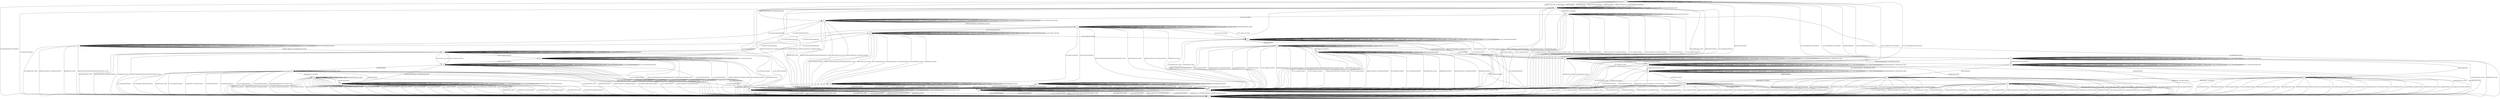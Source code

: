 digraph G {
label=""
s0
s1
s2
s3
s4
s5
s6
s7
s8
s9
s10
s11
s12
s13
s14
s15
s16
s17
s18
s19
s20
s21
s22
s23
s24
s25
s26
s27
s28
s29
s30
s0 [label="s0"];
s0 -> s2[label="DISCONNECT/KEXINIT"]
s0 -> s3[label="KEXINIT/KEXINIT"]
s0 -> s3[label="SERVICE_REQUEST_AUTH/KEXINIT"]
s0 -> s0[label="CH_WINDOW_ADJUST/CH_NONE"]
s0 -> s3[label="DEBUG/KEXINIT"]
s0 -> s2[label="UA_PK_OK/KEXINIT+DISCONNECT"]
s0 -> s3[label="SERVICE_REQUEST_CONN/KEXINIT"]
s0 -> s2[label="UA_NONE/KEXINIT+DISCONNECT"]
s0 -> s0[label="CH_EXTENDED_DATA/CH_NONE"]
s0 -> s2[label="NEWKEYS/KEXINIT"]
s0 -> s2[label="UA_PK_NOK/KEXINIT+DISCONNECT"]
s0 -> s4[label="CH_OPEN/KEXINIT+DISCONNECT"]
s0 -> s0[label="CH_CLOSE/CH_NONE"]
s0 -> s0[label="CH_REQUEST_PTY/CH_NONE"]
s0 -> s3[label="KEX30/KEXINIT"]
s0 -> s3[label="IGNORE/KEXINIT"]
s0 -> s0[label="CH_EOF/CH_NONE"]
s0 -> s0[label="CH_DATA/CH_NONE"]
s0 -> s3[label="UNIMPLEMENTED/KEXINIT"]
s0 -> s2[label="UA_PW_OK/KEXINIT+DISCONNECT"]
s0 -> s2[label="UA_PW_NOK/KEXINIT+DISCONNECT"]
s0 -> s1[label="REKEY/KEXINIT|KEX31+NEWKEYS|NO_RESP"]
s1 [label="s1"];
s1 -> s2[label="DISCONNECT/NO_CONN"]
s1 -> s1[label="KEXINIT/UNIMPLEMENTED"]
s1 -> s5[label="SERVICE_REQUEST_AUTH/SERVICE_ACCEPT"]
s1 -> s1[label="CH_WINDOW_ADJUST/CH_NONE"]
s1 -> s1[label="DEBUG/NO_RESP"]
s1 -> s1[label="UA_PK_OK/UNIMPLEMENTED"]
s1 -> s2[label="SERVICE_REQUEST_CONN/DISCONNECT"]
s1 -> s1[label="UA_NONE/UNIMPLEMENTED"]
s1 -> s1[label="CH_EXTENDED_DATA/CH_NONE"]
s1 -> s2[label="NEWKEYS/NO_CONN"]
s1 -> s1[label="UA_PK_NOK/UNIMPLEMENTED"]
s1 -> s6[label="CH_OPEN/UNIMPLEMENTED"]
s1 -> s1[label="CH_CLOSE/CH_NONE"]
s1 -> s1[label="CH_REQUEST_PTY/CH_NONE"]
s1 -> s1[label="KEX30/UNIMPLEMENTED"]
s1 -> s1[label="IGNORE/NO_RESP"]
s1 -> s1[label="CH_EOF/CH_NONE"]
s1 -> s1[label="CH_DATA/CH_NONE"]
s1 -> s1[label="UNIMPLEMENTED/NO_RESP"]
s1 -> s1[label="UA_PW_OK/UNIMPLEMENTED"]
s1 -> s1[label="UA_PW_NOK/UNIMPLEMENTED"]
s1 -> s2[label="REKEY/UNIMPLEMENTED|UNIMPLEMENTED|NO_CONN"]
s2 [label="s2"];
s2 -> s2[label="DISCONNECT/NO_CONN"]
s2 -> s2[label="KEXINIT/NO_CONN"]
s2 -> s2[label="SERVICE_REQUEST_AUTH/NO_CONN"]
s2 -> s2[label="CH_WINDOW_ADJUST/CH_NONE"]
s2 -> s2[label="DEBUG/NO_CONN"]
s2 -> s2[label="UA_PK_OK/NO_CONN"]
s2 -> s2[label="SERVICE_REQUEST_CONN/NO_CONN"]
s2 -> s2[label="UA_NONE/NO_CONN"]
s2 -> s2[label="CH_EXTENDED_DATA/CH_NONE"]
s2 -> s2[label="NEWKEYS/NO_CONN"]
s2 -> s2[label="UA_PK_NOK/NO_CONN"]
s2 -> s4[label="CH_OPEN/NO_CONN"]
s2 -> s2[label="CH_CLOSE/CH_NONE"]
s2 -> s2[label="CH_REQUEST_PTY/CH_NONE"]
s2 -> s2[label="KEX30/NO_CONN"]
s2 -> s2[label="IGNORE/NO_CONN"]
s2 -> s2[label="CH_EOF/CH_NONE"]
s2 -> s2[label="CH_DATA/CH_NONE"]
s2 -> s2[label="UNIMPLEMENTED/NO_CONN"]
s2 -> s2[label="UA_PW_OK/NO_CONN"]
s2 -> s2[label="UA_PW_NOK/NO_CONN"]
s2 -> s2[label="REKEY/NO_CONN|NO_CONN|NO_CONN"]
s3 [label="s3"];
s3 -> s2[label="DISCONNECT/NO_CONN"]
s3 -> s2[label="KEXINIT/DISCONNECT"]
s3 -> s2[label="SERVICE_REQUEST_AUTH/DISCONNECT"]
s3 -> s3[label="CH_WINDOW_ADJUST/CH_NONE"]
s3 -> s3[label="DEBUG/NO_RESP"]
s3 -> s2[label="UA_PK_OK/DISCONNECT"]
s3 -> s2[label="SERVICE_REQUEST_CONN/DISCONNECT"]
s3 -> s2[label="UA_NONE/DISCONNECT"]
s3 -> s3[label="CH_EXTENDED_DATA/CH_NONE"]
s3 -> s2[label="NEWKEYS/NO_CONN"]
s3 -> s2[label="UA_PK_NOK/DISCONNECT"]
s3 -> s4[label="CH_OPEN/DISCONNECT"]
s3 -> s3[label="CH_CLOSE/CH_NONE"]
s3 -> s3[label="CH_REQUEST_PTY/CH_NONE"]
s3 -> s7[label="KEX30/KEX31+NEWKEYS"]
s3 -> s3[label="IGNORE/NO_RESP"]
s3 -> s3[label="CH_EOF/CH_NONE"]
s3 -> s3[label="CH_DATA/CH_NONE"]
s3 -> s3[label="UNIMPLEMENTED/NO_RESP"]
s3 -> s2[label="UA_PW_OK/DISCONNECT"]
s3 -> s2[label="UA_PW_NOK/DISCONNECT"]
s3 -> s2[label="REKEY/DISCONNECT|NO_CONN|NO_CONN"]
s4 [label="s4"];
s4 -> s4[label="DISCONNECT/NO_CONN"]
s4 -> s4[label="KEXINIT/NO_CONN"]
s4 -> s4[label="SERVICE_REQUEST_AUTH/NO_CONN"]
s4 -> s4[label="CH_WINDOW_ADJUST/NO_CONN"]
s4 -> s4[label="DEBUG/NO_CONN"]
s4 -> s4[label="UA_PK_OK/NO_CONN"]
s4 -> s4[label="SERVICE_REQUEST_CONN/NO_CONN"]
s4 -> s4[label="UA_NONE/NO_CONN"]
s4 -> s4[label="CH_EXTENDED_DATA/NO_CONN"]
s4 -> s4[label="NEWKEYS/NO_CONN"]
s4 -> s4[label="UA_PK_NOK/NO_CONN"]
s4 -> s4[label="CH_OPEN/CH_MAX"]
s4 -> s2[label="CH_CLOSE/NO_CONN"]
s4 -> s4[label="CH_REQUEST_PTY/NO_CONN"]
s4 -> s4[label="KEX30/NO_CONN"]
s4 -> s4[label="IGNORE/NO_CONN"]
s4 -> s4[label="CH_EOF/NO_CONN"]
s4 -> s4[label="CH_DATA/NO_CONN"]
s4 -> s4[label="UNIMPLEMENTED/NO_CONN"]
s4 -> s4[label="UA_PW_OK/NO_CONN"]
s4 -> s4[label="UA_PW_NOK/NO_CONN"]
s4 -> s4[label="REKEY/NO_CONN|NO_CONN|NO_CONN"]
s5 [label="s5"];
s5 -> s2[label="DISCONNECT/NO_CONN"]
s5 -> s5[label="KEXINIT/UNIMPLEMENTED"]
s5 -> s5[label="SERVICE_REQUEST_AUTH/SERVICE_ACCEPT"]
s5 -> s5[label="CH_WINDOW_ADJUST/CH_NONE"]
s5 -> s5[label="DEBUG/NO_RESP"]
s5 -> s8[label="UA_PK_OK/UA_SUCCESS"]
s5 -> s2[label="SERVICE_REQUEST_CONN/DISCONNECT"]
s5 -> s10[label="UA_NONE/UA_FAILURE"]
s5 -> s5[label="CH_EXTENDED_DATA/CH_NONE"]
s5 -> s2[label="NEWKEYS/NO_CONN"]
s5 -> s11[label="UA_PK_NOK/UA_FAILURE"]
s5 -> s12[label="CH_OPEN/UNIMPLEMENTED"]
s5 -> s5[label="CH_CLOSE/CH_NONE"]
s5 -> s5[label="CH_REQUEST_PTY/CH_NONE"]
s5 -> s5[label="KEX30/UNIMPLEMENTED"]
s5 -> s5[label="IGNORE/NO_RESP"]
s5 -> s5[label="CH_EOF/CH_NONE"]
s5 -> s5[label="CH_DATA/CH_NONE"]
s5 -> s5[label="UNIMPLEMENTED/NO_RESP"]
s5 -> s8[label="UA_PW_OK/UA_SUCCESS"]
s5 -> s9[label="UA_PW_NOK/UA_FAILURE"]
s5 -> s2[label="REKEY/UNIMPLEMENTED|UNIMPLEMENTED|NO_CONN"]
s6 [label="s6"];
s6 -> s4[label="DISCONNECT/NO_CONN"]
s6 -> s6[label="KEXINIT/UNIMPLEMENTED"]
s6 -> s12[label="SERVICE_REQUEST_AUTH/SERVICE_ACCEPT"]
s6 -> s6[label="CH_WINDOW_ADJUST/UNIMPLEMENTED"]
s6 -> s6[label="DEBUG/NO_RESP"]
s6 -> s6[label="UA_PK_OK/UNIMPLEMENTED"]
s6 -> s4[label="SERVICE_REQUEST_CONN/DISCONNECT"]
s6 -> s6[label="UA_NONE/UNIMPLEMENTED"]
s6 -> s6[label="CH_EXTENDED_DATA/UNIMPLEMENTED"]
s6 -> s4[label="NEWKEYS/NO_CONN"]
s6 -> s6[label="UA_PK_NOK/UNIMPLEMENTED"]
s6 -> s6[label="CH_OPEN/CH_MAX"]
s6 -> s1[label="CH_CLOSE/UNIMPLEMENTED"]
s6 -> s6[label="CH_REQUEST_PTY/UNIMPLEMENTED"]
s6 -> s6[label="KEX30/UNIMPLEMENTED"]
s6 -> s6[label="IGNORE/NO_RESP"]
s6 -> s6[label="CH_EOF/UNIMPLEMENTED"]
s6 -> s6[label="CH_DATA/UNIMPLEMENTED"]
s6 -> s6[label="UNIMPLEMENTED/NO_RESP"]
s6 -> s6[label="UA_PW_OK/UNIMPLEMENTED"]
s6 -> s6[label="UA_PW_NOK/UNIMPLEMENTED"]
s6 -> s4[label="REKEY/UNIMPLEMENTED|UNIMPLEMENTED|NO_CONN"]
s7 [label="s7"];
s7 -> s2[label="DISCONNECT/NO_CONN"]
s7 -> s2[label="KEXINIT/DISCONNECT"]
s7 -> s2[label="SERVICE_REQUEST_AUTH/DISCONNECT"]
s7 -> s7[label="CH_WINDOW_ADJUST/CH_NONE"]
s7 -> s7[label="DEBUG/NO_RESP"]
s7 -> s2[label="UA_PK_OK/DISCONNECT"]
s7 -> s2[label="SERVICE_REQUEST_CONN/DISCONNECT"]
s7 -> s2[label="UA_NONE/DISCONNECT"]
s7 -> s7[label="CH_EXTENDED_DATA/CH_NONE"]
s7 -> s1[label="NEWKEYS/NO_RESP"]
s7 -> s2[label="UA_PK_NOK/DISCONNECT"]
s7 -> s4[label="CH_OPEN/DISCONNECT"]
s7 -> s7[label="CH_CLOSE/CH_NONE"]
s7 -> s7[label="CH_REQUEST_PTY/CH_NONE"]
s7 -> s2[label="KEX30/DISCONNECT"]
s7 -> s7[label="IGNORE/NO_RESP"]
s7 -> s7[label="CH_EOF/CH_NONE"]
s7 -> s7[label="CH_DATA/CH_NONE"]
s7 -> s7[label="UNIMPLEMENTED/NO_RESP"]
s7 -> s2[label="UA_PW_OK/DISCONNECT"]
s7 -> s2[label="UA_PW_NOK/DISCONNECT"]
s7 -> s2[label="REKEY/DISCONNECT|NO_CONN|NO_CONN"]
s8 [label="s8"];
s8 -> s2[label="DISCONNECT/NO_CONN"]
s8 -> s13[label="KEXINIT/KEXINIT"]
s8 -> s8[label="SERVICE_REQUEST_AUTH/UNIMPLEMENTED"]
s8 -> s8[label="CH_WINDOW_ADJUST/CH_NONE"]
s8 -> s8[label="DEBUG/NO_RESP"]
s8 -> s8[label="UA_PK_OK/UNIMPLEMENTED"]
s8 -> s8[label="SERVICE_REQUEST_CONN/UNIMPLEMENTED"]
s8 -> s8[label="UA_NONE/UNIMPLEMENTED"]
s8 -> s8[label="CH_EXTENDED_DATA/CH_NONE"]
s8 -> s2[label="NEWKEYS/NO_CONN"]
s8 -> s8[label="UA_PK_NOK/UNIMPLEMENTED"]
s8 -> s15[label="CH_OPEN/CH_OPEN_SUCCESS"]
s8 -> s8[label="CH_CLOSE/CH_NONE"]
s8 -> s8[label="CH_REQUEST_PTY/CH_NONE"]
s8 -> s8[label="KEX30/UNIMPLEMENTED"]
s8 -> s8[label="IGNORE/NO_RESP"]
s8 -> s8[label="CH_EOF/CH_NONE"]
s8 -> s8[label="CH_DATA/CH_NONE"]
s8 -> s8[label="UNIMPLEMENTED/NO_RESP"]
s8 -> s8[label="UA_PW_OK/UNIMPLEMENTED"]
s8 -> s8[label="UA_PW_NOK/UNIMPLEMENTED"]
s8 -> s14[label="REKEY/KEXINIT|KEX31+NEWKEYS|NO_RESP"]
s9 [label="s9"];
s9 -> s2[label="DISCONNECT/NO_CONN"]
s9 -> s9[label="KEXINIT/UNIMPLEMENTED"]
s9 -> s9[label="SERVICE_REQUEST_AUTH/SERVICE_ACCEPT"]
s9 -> s9[label="CH_WINDOW_ADJUST/CH_NONE"]
s9 -> s9[label="DEBUG/NO_RESP"]
s9 -> s2[label="UA_PK_OK/DISCONNECT"]
s9 -> s2[label="SERVICE_REQUEST_CONN/DISCONNECT"]
s9 -> s2[label="UA_NONE/DISCONNECT"]
s9 -> s9[label="CH_EXTENDED_DATA/CH_NONE"]
s9 -> s2[label="NEWKEYS/NO_CONN"]
s9 -> s2[label="UA_PK_NOK/DISCONNECT"]
s9 -> s16[label="CH_OPEN/UNIMPLEMENTED"]
s9 -> s9[label="CH_CLOSE/CH_NONE"]
s9 -> s9[label="CH_REQUEST_PTY/CH_NONE"]
s9 -> s9[label="KEX30/UNIMPLEMENTED"]
s9 -> s9[label="IGNORE/NO_RESP"]
s9 -> s9[label="CH_EOF/CH_NONE"]
s9 -> s9[label="CH_DATA/CH_NONE"]
s9 -> s9[label="UNIMPLEMENTED/NO_RESP"]
s9 -> s8[label="UA_PW_OK/UA_SUCCESS"]
s9 -> s9[label="UA_PW_NOK/UA_FAILURE"]
s9 -> s2[label="REKEY/UNIMPLEMENTED|UNIMPLEMENTED|NO_CONN"]
s10 [label="s10"];
s10 -> s2[label="DISCONNECT/NO_CONN"]
s10 -> s10[label="KEXINIT/UNIMPLEMENTED"]
s10 -> s10[label="SERVICE_REQUEST_AUTH/SERVICE_ACCEPT"]
s10 -> s10[label="CH_WINDOW_ADJUST/CH_NONE"]
s10 -> s10[label="DEBUG/NO_RESP"]
s10 -> s2[label="UA_PK_OK/DISCONNECT"]
s10 -> s2[label="SERVICE_REQUEST_CONN/DISCONNECT"]
s10 -> s10[label="UA_NONE/UA_FAILURE"]
s10 -> s10[label="CH_EXTENDED_DATA/CH_NONE"]
s10 -> s2[label="NEWKEYS/NO_CONN"]
s10 -> s2[label="UA_PK_NOK/DISCONNECT"]
s10 -> s17[label="CH_OPEN/UNIMPLEMENTED"]
s10 -> s10[label="CH_CLOSE/CH_NONE"]
s10 -> s10[label="CH_REQUEST_PTY/CH_NONE"]
s10 -> s10[label="KEX30/UNIMPLEMENTED"]
s10 -> s10[label="IGNORE/NO_RESP"]
s10 -> s10[label="CH_EOF/CH_NONE"]
s10 -> s10[label="CH_DATA/CH_NONE"]
s10 -> s10[label="UNIMPLEMENTED/NO_RESP"]
s10 -> s2[label="UA_PW_OK/DISCONNECT"]
s10 -> s2[label="UA_PW_NOK/DISCONNECT"]
s10 -> s2[label="REKEY/UNIMPLEMENTED|UNIMPLEMENTED|NO_CONN"]
s11 [label="s11"];
s11 -> s2[label="DISCONNECT/NO_CONN"]
s11 -> s11[label="KEXINIT/UNIMPLEMENTED"]
s11 -> s11[label="SERVICE_REQUEST_AUTH/SERVICE_ACCEPT"]
s11 -> s11[label="CH_WINDOW_ADJUST/CH_NONE"]
s11 -> s11[label="DEBUG/NO_RESP"]
s11 -> s2[label="UA_PK_OK/DISCONNECT"]
s11 -> s2[label="SERVICE_REQUEST_CONN/DISCONNECT"]
s11 -> s2[label="UA_NONE/DISCONNECT"]
s11 -> s11[label="CH_EXTENDED_DATA/CH_NONE"]
s11 -> s2[label="NEWKEYS/NO_CONN"]
s11 -> s11[label="UA_PK_NOK/UA_FAILURE"]
s11 -> s18[label="CH_OPEN/UNIMPLEMENTED"]
s11 -> s11[label="CH_CLOSE/CH_NONE"]
s11 -> s11[label="CH_REQUEST_PTY/CH_NONE"]
s11 -> s11[label="KEX30/UNIMPLEMENTED"]
s11 -> s11[label="IGNORE/NO_RESP"]
s11 -> s11[label="CH_EOF/CH_NONE"]
s11 -> s11[label="CH_DATA/CH_NONE"]
s11 -> s11[label="UNIMPLEMENTED/NO_RESP"]
s11 -> s2[label="UA_PW_OK/DISCONNECT"]
s11 -> s2[label="UA_PW_NOK/DISCONNECT"]
s11 -> s2[label="REKEY/UNIMPLEMENTED|UNIMPLEMENTED|NO_CONN"]
s12 [label="s12"];
s12 -> s4[label="DISCONNECT/NO_CONN"]
s12 -> s12[label="KEXINIT/UNIMPLEMENTED"]
s12 -> s12[label="SERVICE_REQUEST_AUTH/SERVICE_ACCEPT"]
s12 -> s12[label="CH_WINDOW_ADJUST/UNIMPLEMENTED"]
s12 -> s12[label="DEBUG/NO_RESP"]
s12 -> s19[label="UA_PK_OK/UA_SUCCESS"]
s12 -> s4[label="SERVICE_REQUEST_CONN/DISCONNECT"]
s12 -> s17[label="UA_NONE/UA_FAILURE"]
s12 -> s12[label="CH_EXTENDED_DATA/UNIMPLEMENTED"]
s12 -> s4[label="NEWKEYS/NO_CONN"]
s12 -> s18[label="UA_PK_NOK/UA_FAILURE"]
s12 -> s12[label="CH_OPEN/CH_MAX"]
s12 -> s5[label="CH_CLOSE/UNIMPLEMENTED"]
s12 -> s12[label="CH_REQUEST_PTY/UNIMPLEMENTED"]
s12 -> s12[label="KEX30/UNIMPLEMENTED"]
s12 -> s12[label="IGNORE/NO_RESP"]
s12 -> s12[label="CH_EOF/UNIMPLEMENTED"]
s12 -> s12[label="CH_DATA/UNIMPLEMENTED"]
s12 -> s12[label="UNIMPLEMENTED/NO_RESP"]
s12 -> s19[label="UA_PW_OK/UA_SUCCESS"]
s12 -> s16[label="UA_PW_NOK/UA_FAILURE"]
s12 -> s4[label="REKEY/UNIMPLEMENTED|UNIMPLEMENTED|NO_CONN"]
s13 [label="s13"];
s13 -> s2[label="DISCONNECT/NO_CONN"]
s13 -> s2[label="KEXINIT/DISCONNECT"]
s13 -> s2[label="SERVICE_REQUEST_AUTH/DISCONNECT"]
s13 -> s13[label="CH_WINDOW_ADJUST/CH_NONE"]
s13 -> s13[label="DEBUG/NO_RESP"]
s13 -> s2[label="UA_PK_OK/DISCONNECT"]
s13 -> s2[label="SERVICE_REQUEST_CONN/DISCONNECT"]
s13 -> s2[label="UA_NONE/DISCONNECT"]
s13 -> s13[label="CH_EXTENDED_DATA/CH_NONE"]
s13 -> s2[label="NEWKEYS/NO_CONN"]
s13 -> s2[label="UA_PK_NOK/DISCONNECT"]
s13 -> s4[label="CH_OPEN/DISCONNECT"]
s13 -> s13[label="CH_CLOSE/CH_NONE"]
s13 -> s13[label="CH_REQUEST_PTY/CH_NONE"]
s13 -> s20[label="KEX30/KEX31+NEWKEYS"]
s13 -> s13[label="IGNORE/NO_RESP"]
s13 -> s13[label="CH_EOF/CH_NONE"]
s13 -> s13[label="CH_DATA/CH_NONE"]
s13 -> s13[label="UNIMPLEMENTED/NO_RESP"]
s13 -> s2[label="UA_PW_OK/DISCONNECT"]
s13 -> s2[label="UA_PW_NOK/DISCONNECT"]
s13 -> s2[label="REKEY/DISCONNECT|NO_CONN|NO_CONN"]
s14 [label="s14"];
s14 -> s2[label="DISCONNECT/NO_CONN"]
s14 -> s13[label="KEXINIT/KEXINIT"]
s14 -> s14[label="SERVICE_REQUEST_AUTH/NO_RESP"]
s14 -> s14[label="CH_WINDOW_ADJUST/CH_NONE"]
s14 -> s14[label="DEBUG/NO_RESP"]
s14 -> s14[label="UA_PK_OK/UNIMPLEMENTED"]
s14 -> s14[label="SERVICE_REQUEST_CONN/NO_RESP"]
s14 -> s14[label="UA_NONE/UNIMPLEMENTED"]
s14 -> s14[label="CH_EXTENDED_DATA/CH_NONE"]
s14 -> s2[label="NEWKEYS/NO_CONN"]
s14 -> s14[label="UA_PK_NOK/UNIMPLEMENTED"]
s14 -> s21[label="CH_OPEN/CH_OPEN_SUCCESS"]
s14 -> s14[label="CH_CLOSE/CH_NONE"]
s14 -> s14[label="CH_REQUEST_PTY/CH_NONE"]
s14 -> s14[label="KEX30/NO_RESP"]
s14 -> s14[label="IGNORE/NO_RESP"]
s14 -> s14[label="CH_EOF/CH_NONE"]
s14 -> s14[label="CH_DATA/CH_NONE"]
s14 -> s14[label="UNIMPLEMENTED/NO_RESP"]
s14 -> s14[label="UA_PW_OK/UNIMPLEMENTED"]
s14 -> s14[label="UA_PW_NOK/UNIMPLEMENTED"]
s14 -> s14[label="REKEY/KEXINIT|KEX31+NEWKEYS|NO_RESP"]
s15 [label="s15"];
s15 -> s4[label="DISCONNECT/NO_CONN"]
s15 -> s22[label="KEXINIT/KEXINIT"]
s15 -> s15[label="SERVICE_REQUEST_AUTH/UNIMPLEMENTED"]
s15 -> s15[label="CH_WINDOW_ADJUST/NO_RESP"]
s15 -> s15[label="DEBUG/NO_RESP"]
s15 -> s15[label="UA_PK_OK/UNIMPLEMENTED"]
s15 -> s15[label="SERVICE_REQUEST_CONN/UNIMPLEMENTED"]
s15 -> s15[label="UA_NONE/UNIMPLEMENTED"]
s15 -> s15[label="CH_EXTENDED_DATA/NO_RESP"]
s15 -> s4[label="NEWKEYS/NO_CONN"]
s15 -> s15[label="UA_PK_NOK/UNIMPLEMENTED"]
s15 -> s15[label="CH_OPEN/CH_MAX"]
s15 -> s8[label="CH_CLOSE/CH_CLOSE"]
s15 -> s23[label="CH_REQUEST_PTY/CH_SUCCESS"]
s15 -> s15[label="KEX30/UNIMPLEMENTED"]
s15 -> s15[label="IGNORE/NO_RESP"]
s15 -> s15[label="CH_EOF/NO_RESP"]
s15 -> s15[label="CH_DATA/NO_RESP"]
s15 -> s15[label="UNIMPLEMENTED/NO_RESP"]
s15 -> s15[label="UA_PW_OK/UNIMPLEMENTED"]
s15 -> s15[label="UA_PW_NOK/UNIMPLEMENTED"]
s15 -> s21[label="REKEY/KEXINIT|KEX31+NEWKEYS|NO_RESP"]
s16 [label="s16"];
s16 -> s4[label="DISCONNECT/NO_CONN"]
s16 -> s16[label="KEXINIT/UNIMPLEMENTED"]
s16 -> s16[label="SERVICE_REQUEST_AUTH/SERVICE_ACCEPT"]
s16 -> s16[label="CH_WINDOW_ADJUST/UNIMPLEMENTED"]
s16 -> s16[label="DEBUG/NO_RESP"]
s16 -> s4[label="UA_PK_OK/DISCONNECT"]
s16 -> s4[label="SERVICE_REQUEST_CONN/DISCONNECT"]
s16 -> s4[label="UA_NONE/DISCONNECT"]
s16 -> s16[label="CH_EXTENDED_DATA/UNIMPLEMENTED"]
s16 -> s4[label="NEWKEYS/NO_CONN"]
s16 -> s4[label="UA_PK_NOK/DISCONNECT"]
s16 -> s16[label="CH_OPEN/CH_MAX"]
s16 -> s9[label="CH_CLOSE/UNIMPLEMENTED"]
s16 -> s16[label="CH_REQUEST_PTY/UNIMPLEMENTED"]
s16 -> s16[label="KEX30/UNIMPLEMENTED"]
s16 -> s16[label="IGNORE/NO_RESP"]
s16 -> s16[label="CH_EOF/UNIMPLEMENTED"]
s16 -> s16[label="CH_DATA/UNIMPLEMENTED"]
s16 -> s16[label="UNIMPLEMENTED/NO_RESP"]
s16 -> s19[label="UA_PW_OK/UA_SUCCESS"]
s16 -> s16[label="UA_PW_NOK/UA_FAILURE"]
s16 -> s4[label="REKEY/UNIMPLEMENTED|UNIMPLEMENTED|NO_CONN"]
s17 [label="s17"];
s17 -> s4[label="DISCONNECT/NO_CONN"]
s17 -> s17[label="KEXINIT/UNIMPLEMENTED"]
s17 -> s17[label="SERVICE_REQUEST_AUTH/SERVICE_ACCEPT"]
s17 -> s17[label="CH_WINDOW_ADJUST/UNIMPLEMENTED"]
s17 -> s17[label="DEBUG/NO_RESP"]
s17 -> s4[label="UA_PK_OK/DISCONNECT"]
s17 -> s4[label="SERVICE_REQUEST_CONN/DISCONNECT"]
s17 -> s17[label="UA_NONE/UA_FAILURE"]
s17 -> s17[label="CH_EXTENDED_DATA/UNIMPLEMENTED"]
s17 -> s4[label="NEWKEYS/NO_CONN"]
s17 -> s4[label="UA_PK_NOK/DISCONNECT"]
s17 -> s17[label="CH_OPEN/CH_MAX"]
s17 -> s10[label="CH_CLOSE/UNIMPLEMENTED"]
s17 -> s17[label="CH_REQUEST_PTY/UNIMPLEMENTED"]
s17 -> s17[label="KEX30/UNIMPLEMENTED"]
s17 -> s17[label="IGNORE/NO_RESP"]
s17 -> s17[label="CH_EOF/UNIMPLEMENTED"]
s17 -> s17[label="CH_DATA/UNIMPLEMENTED"]
s17 -> s17[label="UNIMPLEMENTED/NO_RESP"]
s17 -> s4[label="UA_PW_OK/DISCONNECT"]
s17 -> s4[label="UA_PW_NOK/DISCONNECT"]
s17 -> s4[label="REKEY/UNIMPLEMENTED|UNIMPLEMENTED|NO_CONN"]
s18 [label="s18"];
s18 -> s4[label="DISCONNECT/NO_CONN"]
s18 -> s18[label="KEXINIT/UNIMPLEMENTED"]
s18 -> s18[label="SERVICE_REQUEST_AUTH/SERVICE_ACCEPT"]
s18 -> s18[label="CH_WINDOW_ADJUST/UNIMPLEMENTED"]
s18 -> s18[label="DEBUG/NO_RESP"]
s18 -> s4[label="UA_PK_OK/DISCONNECT"]
s18 -> s4[label="SERVICE_REQUEST_CONN/DISCONNECT"]
s18 -> s4[label="UA_NONE/DISCONNECT"]
s18 -> s18[label="CH_EXTENDED_DATA/UNIMPLEMENTED"]
s18 -> s4[label="NEWKEYS/NO_CONN"]
s18 -> s18[label="UA_PK_NOK/UA_FAILURE"]
s18 -> s18[label="CH_OPEN/CH_MAX"]
s18 -> s11[label="CH_CLOSE/UNIMPLEMENTED"]
s18 -> s18[label="CH_REQUEST_PTY/UNIMPLEMENTED"]
s18 -> s18[label="KEX30/UNIMPLEMENTED"]
s18 -> s18[label="IGNORE/NO_RESP"]
s18 -> s18[label="CH_EOF/UNIMPLEMENTED"]
s18 -> s18[label="CH_DATA/UNIMPLEMENTED"]
s18 -> s18[label="UNIMPLEMENTED/NO_RESP"]
s18 -> s4[label="UA_PW_OK/DISCONNECT"]
s18 -> s4[label="UA_PW_NOK/DISCONNECT"]
s18 -> s4[label="REKEY/UNIMPLEMENTED|UNIMPLEMENTED|NO_CONN"]
s19 [label="s19"];
s19 -> s4[label="DISCONNECT/NO_CONN"]
s19 -> s24[label="KEXINIT/KEXINIT"]
s19 -> s19[label="SERVICE_REQUEST_AUTH/UNIMPLEMENTED"]
s19 -> s19[label="CH_WINDOW_ADJUST/NO_RESP"]
s19 -> s19[label="DEBUG/NO_RESP"]
s19 -> s19[label="UA_PK_OK/UNIMPLEMENTED"]
s19 -> s19[label="SERVICE_REQUEST_CONN/UNIMPLEMENTED"]
s19 -> s19[label="UA_NONE/UNIMPLEMENTED"]
s19 -> s4[label="CH_EXTENDED_DATA/DISCONNECT"]
s19 -> s4[label="NEWKEYS/NO_CONN"]
s19 -> s19[label="UA_PK_NOK/UNIMPLEMENTED"]
s19 -> s19[label="CH_OPEN/CH_MAX"]
s19 -> s2[label="CH_CLOSE/DISCONNECT"]
s19 -> s4[label="CH_REQUEST_PTY/DISCONNECT"]
s19 -> s19[label="KEX30/UNIMPLEMENTED"]
s19 -> s19[label="IGNORE/NO_RESP"]
s19 -> s4[label="CH_EOF/DISCONNECT"]
s19 -> s4[label="CH_DATA/DISCONNECT"]
s19 -> s19[label="UNIMPLEMENTED/NO_RESP"]
s19 -> s19[label="UA_PW_OK/UNIMPLEMENTED"]
s19 -> s19[label="UA_PW_NOK/UNIMPLEMENTED"]
s19 -> s25[label="REKEY/KEXINIT|KEX31+NEWKEYS|NO_RESP"]
s20 [label="s20"];
s20 -> s2[label="DISCONNECT/NO_CONN"]
s20 -> s2[label="KEXINIT/DISCONNECT"]
s20 -> s2[label="SERVICE_REQUEST_AUTH/DISCONNECT"]
s20 -> s20[label="CH_WINDOW_ADJUST/CH_NONE"]
s20 -> s20[label="DEBUG/NO_RESP"]
s20 -> s2[label="UA_PK_OK/DISCONNECT"]
s20 -> s2[label="SERVICE_REQUEST_CONN/DISCONNECT"]
s20 -> s2[label="UA_NONE/DISCONNECT"]
s20 -> s20[label="CH_EXTENDED_DATA/CH_NONE"]
s20 -> s14[label="NEWKEYS/NO_RESP"]
s20 -> s2[label="UA_PK_NOK/DISCONNECT"]
s20 -> s4[label="CH_OPEN/DISCONNECT"]
s20 -> s20[label="CH_CLOSE/CH_NONE"]
s20 -> s20[label="CH_REQUEST_PTY/CH_NONE"]
s20 -> s2[label="KEX30/DISCONNECT"]
s20 -> s20[label="IGNORE/NO_RESP"]
s20 -> s20[label="CH_EOF/CH_NONE"]
s20 -> s20[label="CH_DATA/CH_NONE"]
s20 -> s20[label="UNIMPLEMENTED/NO_RESP"]
s20 -> s2[label="UA_PW_OK/DISCONNECT"]
s20 -> s2[label="UA_PW_NOK/DISCONNECT"]
s20 -> s2[label="REKEY/DISCONNECT|NO_CONN|NO_CONN"]
s21 [label="s21"];
s21 -> s4[label="DISCONNECT/NO_CONN"]
s21 -> s22[label="KEXINIT/KEXINIT"]
s21 -> s21[label="SERVICE_REQUEST_AUTH/NO_RESP"]
s21 -> s21[label="CH_WINDOW_ADJUST/NO_RESP"]
s21 -> s21[label="DEBUG/NO_RESP"]
s21 -> s21[label="UA_PK_OK/UNIMPLEMENTED"]
s21 -> s21[label="SERVICE_REQUEST_CONN/NO_RESP"]
s21 -> s21[label="UA_NONE/UNIMPLEMENTED"]
s21 -> s21[label="CH_EXTENDED_DATA/NO_RESP"]
s21 -> s4[label="NEWKEYS/NO_CONN"]
s21 -> s21[label="UA_PK_NOK/UNIMPLEMENTED"]
s21 -> s21[label="CH_OPEN/CH_MAX"]
s21 -> s14[label="CH_CLOSE/CH_CLOSE"]
s21 -> s26[label="CH_REQUEST_PTY/CH_SUCCESS"]
s21 -> s21[label="KEX30/NO_RESP"]
s21 -> s21[label="IGNORE/NO_RESP"]
s21 -> s21[label="CH_EOF/NO_RESP"]
s21 -> s21[label="CH_DATA/NO_RESP"]
s21 -> s21[label="UNIMPLEMENTED/NO_RESP"]
s21 -> s21[label="UA_PW_OK/UNIMPLEMENTED"]
s21 -> s21[label="UA_PW_NOK/UNIMPLEMENTED"]
s21 -> s21[label="REKEY/KEXINIT|KEX31+NEWKEYS|NO_RESP"]
s22 [label="s22"];
s22 -> s4[label="DISCONNECT/NO_CONN"]
s22 -> s4[label="KEXINIT/DISCONNECT"]
s22 -> s4[label="SERVICE_REQUEST_AUTH/DISCONNECT"]
s22 -> s4[label="CH_WINDOW_ADJUST/DISCONNECT"]
s22 -> s22[label="DEBUG/NO_RESP"]
s22 -> s4[label="UA_PK_OK/DISCONNECT"]
s22 -> s4[label="SERVICE_REQUEST_CONN/DISCONNECT"]
s22 -> s4[label="UA_NONE/DISCONNECT"]
s22 -> s4[label="CH_EXTENDED_DATA/DISCONNECT"]
s22 -> s4[label="NEWKEYS/NO_CONN"]
s22 -> s4[label="UA_PK_NOK/DISCONNECT"]
s22 -> s22[label="CH_OPEN/CH_MAX"]
s22 -> s2[label="CH_CLOSE/DISCONNECT"]
s22 -> s4[label="CH_REQUEST_PTY/DISCONNECT"]
s22 -> s27[label="KEX30/KEX31+NEWKEYS"]
s22 -> s22[label="IGNORE/NO_RESP"]
s22 -> s4[label="CH_EOF/DISCONNECT"]
s22 -> s4[label="CH_DATA/DISCONNECT"]
s22 -> s22[label="UNIMPLEMENTED/NO_RESP"]
s22 -> s4[label="UA_PW_OK/DISCONNECT"]
s22 -> s4[label="UA_PW_NOK/DISCONNECT"]
s22 -> s4[label="REKEY/DISCONNECT|NO_CONN|NO_CONN"]
s23 [label="s23"];
s23 -> s4[label="DISCONNECT/NO_CONN"]
s23 -> s28[label="KEXINIT/KEXINIT"]
s23 -> s23[label="SERVICE_REQUEST_AUTH/UNIMPLEMENTED"]
s23 -> s23[label="CH_WINDOW_ADJUST/NO_RESP"]
s23 -> s23[label="DEBUG/NO_RESP"]
s23 -> s23[label="UA_PK_OK/UNIMPLEMENTED"]
s23 -> s23[label="SERVICE_REQUEST_CONN/UNIMPLEMENTED"]
s23 -> s23[label="UA_NONE/UNIMPLEMENTED"]
s23 -> s23[label="CH_EXTENDED_DATA/NO_RESP"]
s23 -> s4[label="NEWKEYS/NO_CONN"]
s23 -> s23[label="UA_PK_NOK/UNIMPLEMENTED"]
s23 -> s23[label="CH_OPEN/CH_MAX"]
s23 -> s8[label="CH_CLOSE/CH_CLOSE"]
s23 -> s4[label="CH_REQUEST_PTY/DISCONNECT"]
s23 -> s23[label="KEX30/UNIMPLEMENTED"]
s23 -> s23[label="IGNORE/NO_RESP"]
s23 -> s23[label="CH_EOF/NO_RESP"]
s23 -> s23[label="CH_DATA/NO_RESP"]
s23 -> s23[label="UNIMPLEMENTED/NO_RESP"]
s23 -> s23[label="UA_PW_OK/UNIMPLEMENTED"]
s23 -> s23[label="UA_PW_NOK/UNIMPLEMENTED"]
s23 -> s26[label="REKEY/KEXINIT|KEX31+NEWKEYS|NO_RESP"]
s24 [label="s24"];
s24 -> s4[label="DISCONNECT/NO_CONN"]
s24 -> s4[label="KEXINIT/DISCONNECT"]
s24 -> s4[label="SERVICE_REQUEST_AUTH/DISCONNECT"]
s24 -> s4[label="CH_WINDOW_ADJUST/DISCONNECT"]
s24 -> s24[label="DEBUG/NO_RESP"]
s24 -> s4[label="UA_PK_OK/DISCONNECT"]
s24 -> s4[label="SERVICE_REQUEST_CONN/DISCONNECT"]
s24 -> s4[label="UA_NONE/DISCONNECT"]
s24 -> s4[label="CH_EXTENDED_DATA/DISCONNECT"]
s24 -> s4[label="NEWKEYS/NO_CONN"]
s24 -> s4[label="UA_PK_NOK/DISCONNECT"]
s24 -> s24[label="CH_OPEN/CH_MAX"]
s24 -> s2[label="CH_CLOSE/DISCONNECT"]
s24 -> s4[label="CH_REQUEST_PTY/DISCONNECT"]
s24 -> s29[label="KEX30/KEX31+NEWKEYS"]
s24 -> s24[label="IGNORE/NO_RESP"]
s24 -> s4[label="CH_EOF/DISCONNECT"]
s24 -> s4[label="CH_DATA/DISCONNECT"]
s24 -> s24[label="UNIMPLEMENTED/NO_RESP"]
s24 -> s4[label="UA_PW_OK/DISCONNECT"]
s24 -> s4[label="UA_PW_NOK/DISCONNECT"]
s24 -> s4[label="REKEY/DISCONNECT|NO_CONN|NO_CONN"]
s25 [label="s25"];
s25 -> s4[label="DISCONNECT/NO_CONN"]
s25 -> s24[label="KEXINIT/KEXINIT"]
s25 -> s25[label="SERVICE_REQUEST_AUTH/NO_RESP"]
s25 -> s25[label="CH_WINDOW_ADJUST/NO_RESP"]
s25 -> s25[label="DEBUG/NO_RESP"]
s25 -> s25[label="UA_PK_OK/UNIMPLEMENTED"]
s25 -> s25[label="SERVICE_REQUEST_CONN/NO_RESP"]
s25 -> s25[label="UA_NONE/UNIMPLEMENTED"]
s25 -> s4[label="CH_EXTENDED_DATA/DISCONNECT"]
s25 -> s4[label="NEWKEYS/NO_CONN"]
s25 -> s25[label="UA_PK_NOK/UNIMPLEMENTED"]
s25 -> s25[label="CH_OPEN/CH_MAX"]
s25 -> s2[label="CH_CLOSE/DISCONNECT"]
s25 -> s4[label="CH_REQUEST_PTY/DISCONNECT"]
s25 -> s25[label="KEX30/NO_RESP"]
s25 -> s25[label="IGNORE/NO_RESP"]
s25 -> s4[label="CH_EOF/DISCONNECT"]
s25 -> s4[label="CH_DATA/DISCONNECT"]
s25 -> s25[label="UNIMPLEMENTED/NO_RESP"]
s25 -> s25[label="UA_PW_OK/UNIMPLEMENTED"]
s25 -> s25[label="UA_PW_NOK/UNIMPLEMENTED"]
s25 -> s25[label="REKEY/KEXINIT|KEX31+NEWKEYS|NO_RESP"]
s26 [label="s26"];
s26 -> s4[label="DISCONNECT/NO_CONN"]
s26 -> s28[label="KEXINIT/KEXINIT"]
s26 -> s26[label="SERVICE_REQUEST_AUTH/NO_RESP"]
s26 -> s26[label="CH_WINDOW_ADJUST/NO_RESP"]
s26 -> s26[label="DEBUG/NO_RESP"]
s26 -> s26[label="UA_PK_OK/UNIMPLEMENTED"]
s26 -> s26[label="SERVICE_REQUEST_CONN/NO_RESP"]
s26 -> s26[label="UA_NONE/UNIMPLEMENTED"]
s26 -> s26[label="CH_EXTENDED_DATA/NO_RESP"]
s26 -> s4[label="NEWKEYS/NO_CONN"]
s26 -> s26[label="UA_PK_NOK/UNIMPLEMENTED"]
s26 -> s26[label="CH_OPEN/CH_MAX"]
s26 -> s14[label="CH_CLOSE/CH_CLOSE"]
s26 -> s4[label="CH_REQUEST_PTY/DISCONNECT"]
s26 -> s26[label="KEX30/NO_RESP"]
s26 -> s26[label="IGNORE/NO_RESP"]
s26 -> s26[label="CH_EOF/NO_RESP"]
s26 -> s26[label="CH_DATA/NO_RESP"]
s26 -> s26[label="UNIMPLEMENTED/NO_RESP"]
s26 -> s26[label="UA_PW_OK/UNIMPLEMENTED"]
s26 -> s26[label="UA_PW_NOK/UNIMPLEMENTED"]
s26 -> s26[label="REKEY/KEXINIT|KEX31+NEWKEYS|NO_RESP"]
s27 [label="s27"];
s27 -> s4[label="DISCONNECT/NO_CONN"]
s27 -> s4[label="KEXINIT/DISCONNECT"]
s27 -> s4[label="SERVICE_REQUEST_AUTH/DISCONNECT"]
s27 -> s4[label="CH_WINDOW_ADJUST/DISCONNECT"]
s27 -> s27[label="DEBUG/NO_RESP"]
s27 -> s4[label="UA_PK_OK/DISCONNECT"]
s27 -> s4[label="SERVICE_REQUEST_CONN/DISCONNECT"]
s27 -> s4[label="UA_NONE/DISCONNECT"]
s27 -> s4[label="CH_EXTENDED_DATA/DISCONNECT"]
s27 -> s21[label="NEWKEYS/NO_RESP"]
s27 -> s4[label="UA_PK_NOK/DISCONNECT"]
s27 -> s27[label="CH_OPEN/CH_MAX"]
s27 -> s2[label="CH_CLOSE/DISCONNECT"]
s27 -> s4[label="CH_REQUEST_PTY/DISCONNECT"]
s27 -> s4[label="KEX30/DISCONNECT"]
s27 -> s27[label="IGNORE/NO_RESP"]
s27 -> s4[label="CH_EOF/DISCONNECT"]
s27 -> s4[label="CH_DATA/DISCONNECT"]
s27 -> s27[label="UNIMPLEMENTED/NO_RESP"]
s27 -> s4[label="UA_PW_OK/DISCONNECT"]
s27 -> s4[label="UA_PW_NOK/DISCONNECT"]
s27 -> s4[label="REKEY/DISCONNECT|NO_CONN|NO_CONN"]
s28 [label="s28"];
s28 -> s4[label="DISCONNECT/NO_CONN"]
s28 -> s4[label="KEXINIT/DISCONNECT"]
s28 -> s4[label="SERVICE_REQUEST_AUTH/DISCONNECT"]
s28 -> s4[label="CH_WINDOW_ADJUST/DISCONNECT"]
s28 -> s28[label="DEBUG/NO_RESP"]
s28 -> s4[label="UA_PK_OK/DISCONNECT"]
s28 -> s4[label="SERVICE_REQUEST_CONN/DISCONNECT"]
s28 -> s4[label="UA_NONE/DISCONNECT"]
s28 -> s4[label="CH_EXTENDED_DATA/DISCONNECT"]
s28 -> s4[label="NEWKEYS/NO_CONN"]
s28 -> s4[label="UA_PK_NOK/DISCONNECT"]
s28 -> s28[label="CH_OPEN/CH_MAX"]
s28 -> s2[label="CH_CLOSE/DISCONNECT"]
s28 -> s4[label="CH_REQUEST_PTY/DISCONNECT"]
s28 -> s30[label="KEX30/KEX31+NEWKEYS"]
s28 -> s28[label="IGNORE/NO_RESP"]
s28 -> s4[label="CH_EOF/DISCONNECT"]
s28 -> s4[label="CH_DATA/DISCONNECT"]
s28 -> s28[label="UNIMPLEMENTED/NO_RESP"]
s28 -> s4[label="UA_PW_OK/DISCONNECT"]
s28 -> s4[label="UA_PW_NOK/DISCONNECT"]
s28 -> s4[label="REKEY/DISCONNECT|NO_CONN|NO_CONN"]
s29 [label="s29"];
s29 -> s4[label="DISCONNECT/NO_CONN"]
s29 -> s4[label="KEXINIT/DISCONNECT"]
s29 -> s4[label="SERVICE_REQUEST_AUTH/DISCONNECT"]
s29 -> s4[label="CH_WINDOW_ADJUST/DISCONNECT"]
s29 -> s29[label="DEBUG/NO_RESP"]
s29 -> s4[label="UA_PK_OK/DISCONNECT"]
s29 -> s4[label="SERVICE_REQUEST_CONN/DISCONNECT"]
s29 -> s4[label="UA_NONE/DISCONNECT"]
s29 -> s4[label="CH_EXTENDED_DATA/DISCONNECT"]
s29 -> s25[label="NEWKEYS/NO_RESP"]
s29 -> s4[label="UA_PK_NOK/DISCONNECT"]
s29 -> s29[label="CH_OPEN/CH_MAX"]
s29 -> s2[label="CH_CLOSE/DISCONNECT"]
s29 -> s4[label="CH_REQUEST_PTY/DISCONNECT"]
s29 -> s4[label="KEX30/DISCONNECT"]
s29 -> s29[label="IGNORE/NO_RESP"]
s29 -> s4[label="CH_EOF/DISCONNECT"]
s29 -> s4[label="CH_DATA/DISCONNECT"]
s29 -> s29[label="UNIMPLEMENTED/NO_RESP"]
s29 -> s4[label="UA_PW_OK/DISCONNECT"]
s29 -> s4[label="UA_PW_NOK/DISCONNECT"]
s29 -> s4[label="REKEY/DISCONNECT|NO_CONN|NO_CONN"]
s30 [label="s30"];
s30 -> s4[label="DISCONNECT/NO_CONN"]
s30 -> s4[label="KEXINIT/DISCONNECT"]
s30 -> s4[label="SERVICE_REQUEST_AUTH/DISCONNECT"]
s30 -> s4[label="CH_WINDOW_ADJUST/DISCONNECT"]
s30 -> s30[label="DEBUG/NO_RESP"]
s30 -> s4[label="UA_PK_OK/DISCONNECT"]
s30 -> s4[label="SERVICE_REQUEST_CONN/DISCONNECT"]
s30 -> s4[label="UA_NONE/DISCONNECT"]
s30 -> s4[label="CH_EXTENDED_DATA/DISCONNECT"]
s30 -> s26[label="NEWKEYS/NO_RESP"]
s30 -> s4[label="UA_PK_NOK/DISCONNECT"]
s30 -> s30[label="CH_OPEN/CH_MAX"]
s30 -> s2[label="CH_CLOSE/DISCONNECT"]
s30 -> s4[label="CH_REQUEST_PTY/DISCONNECT"]
s30 -> s4[label="KEX30/DISCONNECT"]
s30 -> s30[label="IGNORE/NO_RESP"]
s30 -> s4[label="CH_EOF/DISCONNECT"]
s30 -> s4[label="CH_DATA/DISCONNECT"]
s30 -> s30[label="UNIMPLEMENTED/NO_RESP"]
s30 -> s4[label="UA_PW_OK/DISCONNECT"]
s30 -> s4[label="UA_PW_NOK/DISCONNECT"]
s30 -> s4[label="REKEY/DISCONNECT|NO_CONN|NO_CONN"]
}
